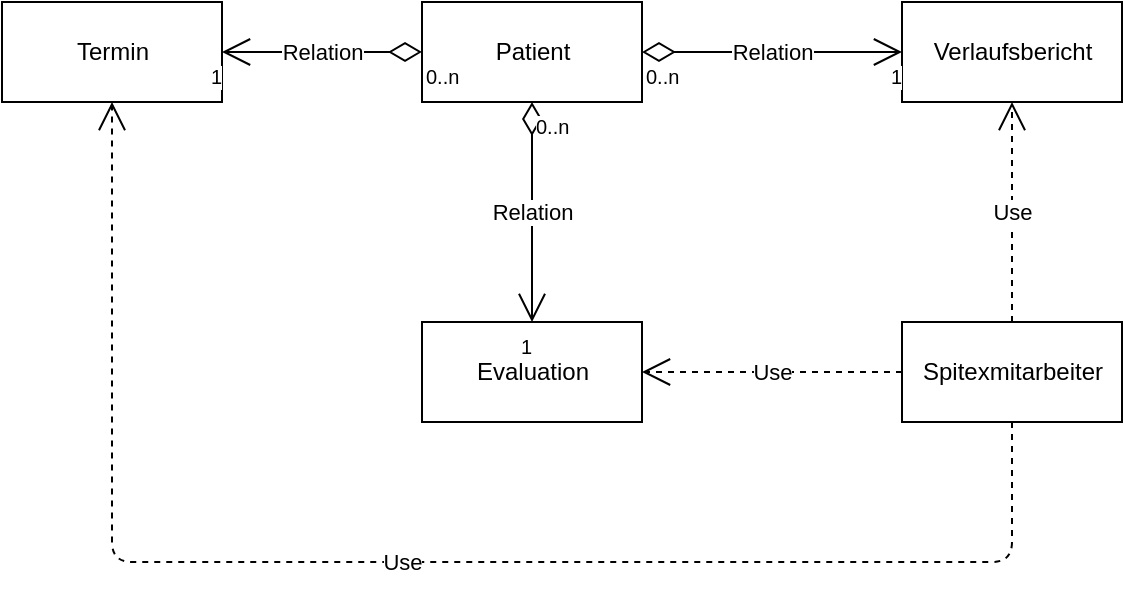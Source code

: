 <mxfile version="10.6.0" type="device"><diagram id="yeCUocj9l3BbQXP7X95s" name="Page-1"><mxGraphModel dx="1327" dy="759" grid="1" gridSize="10" guides="1" tooltips="1" connect="1" arrows="1" fold="1" page="1" pageScale="1" pageWidth="850" pageHeight="1100" math="0" shadow="0"><root><mxCell id="0"/><mxCell id="1" parent="0"/><mxCell id="uEdDao-Tx4j2Yt9nRIgw-9" value="Patient" style="html=1;" vertex="1" parent="1"><mxGeometry x="250" y="80" width="110" height="50" as="geometry"/></mxCell><mxCell id="uEdDao-Tx4j2Yt9nRIgw-10" value="Spitexmitarbeiter" style="html=1;" vertex="1" parent="1"><mxGeometry x="490" y="240" width="110" height="50" as="geometry"/></mxCell><mxCell id="uEdDao-Tx4j2Yt9nRIgw-11" value="Verlaufsbericht" style="html=1;" vertex="1" parent="1"><mxGeometry x="490" y="80" width="110" height="50" as="geometry"/></mxCell><mxCell id="uEdDao-Tx4j2Yt9nRIgw-12" value="Evaluation" style="html=1;" vertex="1" parent="1"><mxGeometry x="250" y="240" width="110" height="50" as="geometry"/></mxCell><mxCell id="uEdDao-Tx4j2Yt9nRIgw-13" value="Relation" style="endArrow=open;html=1;endSize=12;startArrow=diamondThin;startSize=14;startFill=0;edgeStyle=orthogonalEdgeStyle;exitX=1;exitY=0.5;exitDx=0;exitDy=0;entryX=0;entryY=0.5;entryDx=0;entryDy=0;" edge="1" parent="1" source="uEdDao-Tx4j2Yt9nRIgw-9" target="uEdDao-Tx4j2Yt9nRIgw-11"><mxGeometry relative="1" as="geometry"><mxPoint x="350" y="340" as="sourcePoint"/><mxPoint x="390" y="160" as="targetPoint"/></mxGeometry></mxCell><mxCell id="uEdDao-Tx4j2Yt9nRIgw-14" value="0..n" style="resizable=0;html=1;align=left;verticalAlign=top;labelBackgroundColor=#ffffff;fontSize=10;" connectable="0" vertex="1" parent="uEdDao-Tx4j2Yt9nRIgw-13"><mxGeometry x="-1" relative="1" as="geometry"/></mxCell><mxCell id="uEdDao-Tx4j2Yt9nRIgw-15" value="1" style="resizable=0;html=1;align=right;verticalAlign=top;labelBackgroundColor=#ffffff;fontSize=10;" connectable="0" vertex="1" parent="uEdDao-Tx4j2Yt9nRIgw-13"><mxGeometry x="1" relative="1" as="geometry"/></mxCell><mxCell id="uEdDao-Tx4j2Yt9nRIgw-16" value="Relation" style="endArrow=open;html=1;endSize=12;startArrow=diamondThin;startSize=14;startFill=0;edgeStyle=orthogonalEdgeStyle;exitX=0.5;exitY=1;exitDx=0;exitDy=0;entryX=0.5;entryY=0;entryDx=0;entryDy=0;" edge="1" parent="1" source="uEdDao-Tx4j2Yt9nRIgw-9" target="uEdDao-Tx4j2Yt9nRIgw-12"><mxGeometry relative="1" as="geometry"><mxPoint x="290" y="340" as="sourcePoint"/><mxPoint x="370" y="170" as="targetPoint"/></mxGeometry></mxCell><mxCell id="uEdDao-Tx4j2Yt9nRIgw-17" value="0..n" style="resizable=0;html=1;align=left;verticalAlign=top;labelBackgroundColor=#ffffff;fontSize=10;" connectable="0" vertex="1" parent="uEdDao-Tx4j2Yt9nRIgw-16"><mxGeometry x="-1" relative="1" as="geometry"/></mxCell><mxCell id="uEdDao-Tx4j2Yt9nRIgw-18" value="1" style="resizable=0;html=1;align=right;verticalAlign=top;labelBackgroundColor=#ffffff;fontSize=10;" connectable="0" vertex="1" parent="uEdDao-Tx4j2Yt9nRIgw-16"><mxGeometry x="1" relative="1" as="geometry"/></mxCell><mxCell id="uEdDao-Tx4j2Yt9nRIgw-21" value="Use" style="endArrow=open;endSize=12;dashed=1;html=1;entryX=0.5;entryY=1;entryDx=0;entryDy=0;exitX=0.5;exitY=0;exitDx=0;exitDy=0;" edge="1" parent="1" source="uEdDao-Tx4j2Yt9nRIgw-10" target="uEdDao-Tx4j2Yt9nRIgw-11"><mxGeometry width="160" relative="1" as="geometry"><mxPoint x="430" y="370" as="sourcePoint"/><mxPoint x="590" y="370" as="targetPoint"/></mxGeometry></mxCell><mxCell id="uEdDao-Tx4j2Yt9nRIgw-22" value="Use" style="endArrow=open;endSize=12;dashed=1;html=1;entryX=1;entryY=0.5;entryDx=0;entryDy=0;exitX=0;exitY=0.5;exitDx=0;exitDy=0;" edge="1" parent="1" source="uEdDao-Tx4j2Yt9nRIgw-10" target="uEdDao-Tx4j2Yt9nRIgw-12"><mxGeometry width="160" relative="1" as="geometry"><mxPoint x="340" y="380" as="sourcePoint"/><mxPoint x="500" y="380" as="targetPoint"/></mxGeometry></mxCell><mxCell id="uEdDao-Tx4j2Yt9nRIgw-23" value="Termin" style="html=1;" vertex="1" parent="1"><mxGeometry x="40" y="80" width="110" height="50" as="geometry"/></mxCell><mxCell id="uEdDao-Tx4j2Yt9nRIgw-24" value="Relation" style="endArrow=open;html=1;endSize=12;startArrow=diamondThin;startSize=14;startFill=0;edgeStyle=orthogonalEdgeStyle;exitX=0;exitY=0.5;exitDx=0;exitDy=0;entryX=1;entryY=0.5;entryDx=0;entryDy=0;" edge="1" parent="1" source="uEdDao-Tx4j2Yt9nRIgw-9" target="uEdDao-Tx4j2Yt9nRIgw-23"><mxGeometry relative="1" as="geometry"><mxPoint x="315" y="250" as="sourcePoint"/><mxPoint x="200" y="160" as="targetPoint"/></mxGeometry></mxCell><mxCell id="uEdDao-Tx4j2Yt9nRIgw-25" value="0..n" style="resizable=0;html=1;align=left;verticalAlign=top;labelBackgroundColor=#ffffff;fontSize=10;" connectable="0" vertex="1" parent="uEdDao-Tx4j2Yt9nRIgw-24"><mxGeometry x="-1" relative="1" as="geometry"/></mxCell><mxCell id="uEdDao-Tx4j2Yt9nRIgw-26" value="1" style="resizable=0;html=1;align=right;verticalAlign=top;labelBackgroundColor=#ffffff;fontSize=10;" connectable="0" vertex="1" parent="uEdDao-Tx4j2Yt9nRIgw-24"><mxGeometry x="1" relative="1" as="geometry"/></mxCell><mxCell id="uEdDao-Tx4j2Yt9nRIgw-27" value="Use" style="endArrow=open;endSize=12;dashed=1;html=1;entryX=0.5;entryY=1;entryDx=0;entryDy=0;exitX=0.5;exitY=1;exitDx=0;exitDy=0;" edge="1" parent="1" source="uEdDao-Tx4j2Yt9nRIgw-10" target="uEdDao-Tx4j2Yt9nRIgw-23"><mxGeometry width="160" relative="1" as="geometry"><mxPoint x="500" y="275" as="sourcePoint"/><mxPoint x="370" y="275" as="targetPoint"/><Array as="points"><mxPoint x="545" y="360"/><mxPoint x="95" y="360"/></Array></mxGeometry></mxCell></root></mxGraphModel></diagram></mxfile>